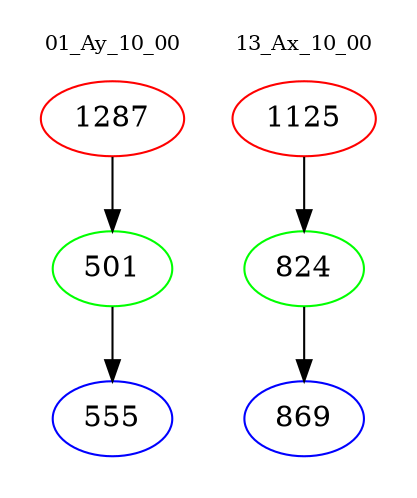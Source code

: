 digraph{
subgraph cluster_0 {
color = white
label = "01_Ay_10_00";
fontsize=10;
T0_1287 [label="1287", color="red"]
T0_1287 -> T0_501 [color="black"]
T0_501 [label="501", color="green"]
T0_501 -> T0_555 [color="black"]
T0_555 [label="555", color="blue"]
}
subgraph cluster_1 {
color = white
label = "13_Ax_10_00";
fontsize=10;
T1_1125 [label="1125", color="red"]
T1_1125 -> T1_824 [color="black"]
T1_824 [label="824", color="green"]
T1_824 -> T1_869 [color="black"]
T1_869 [label="869", color="blue"]
}
}
